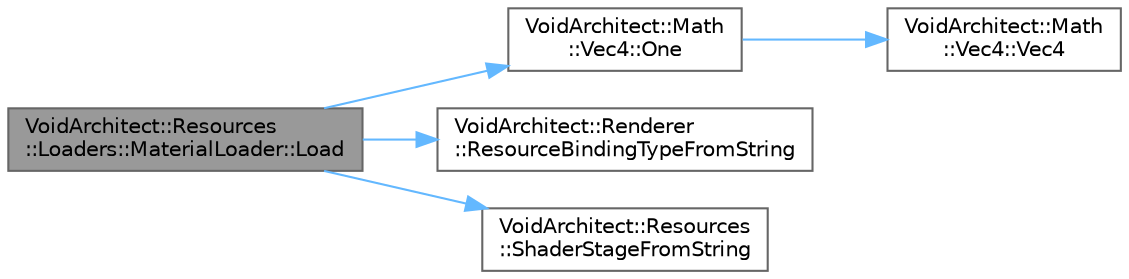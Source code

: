 digraph "VoidArchitect::Resources::Loaders::MaterialLoader::Load"
{
 // LATEX_PDF_SIZE
  bgcolor="transparent";
  edge [fontname=Helvetica,fontsize=10,labelfontname=Helvetica,labelfontsize=10];
  node [fontname=Helvetica,fontsize=10,shape=box,height=0.2,width=0.4];
  rankdir="LR";
  Node1 [id="Node000001",label="VoidArchitect::Resources\l::Loaders::MaterialLoader::Load",height=0.2,width=0.4,color="gray40", fillcolor="grey60", style="filled", fontcolor="black",tooltip=" "];
  Node1 -> Node2 [id="edge5_Node000001_Node000002",color="steelblue1",style="solid",tooltip=" "];
  Node2 [id="Node000002",label="VoidArchitect::Math\l::Vec4::One",height=0.2,width=0.4,color="grey40", fillcolor="white", style="filled",URL="$class_void_architect_1_1_math_1_1_vec4.html#ab4d0f561521eb905d16805f3992d4aee",tooltip=" "];
  Node2 -> Node3 [id="edge6_Node000002_Node000003",color="steelblue1",style="solid",tooltip=" "];
  Node3 [id="Node000003",label="VoidArchitect::Math\l::Vec4::Vec4",height=0.2,width=0.4,color="grey40", fillcolor="white", style="filled",URL="$class_void_architect_1_1_math_1_1_vec4.html#a92e94b22510b1f0194a9f29e73673979",tooltip=" "];
  Node1 -> Node4 [id="edge7_Node000001_Node000004",color="steelblue1",style="solid",tooltip=" "];
  Node4 [id="Node000004",label="VoidArchitect::Renderer\l::ResourceBindingTypeFromString",height=0.2,width=0.4,color="grey40", fillcolor="white", style="filled",URL="$namespace_void_architect_1_1_renderer.html#a609de8882c9f7013f401d4cd9c3a3c0d",tooltip=" "];
  Node1 -> Node5 [id="edge8_Node000001_Node000005",color="steelblue1",style="solid",tooltip=" "];
  Node5 [id="Node000005",label="VoidArchitect::Resources\l::ShaderStageFromString",height=0.2,width=0.4,color="grey40", fillcolor="white", style="filled",URL="$namespace_void_architect_1_1_resources.html#ad8256984bca2acd5d448df38d4d04b5a",tooltip=" "];
}
